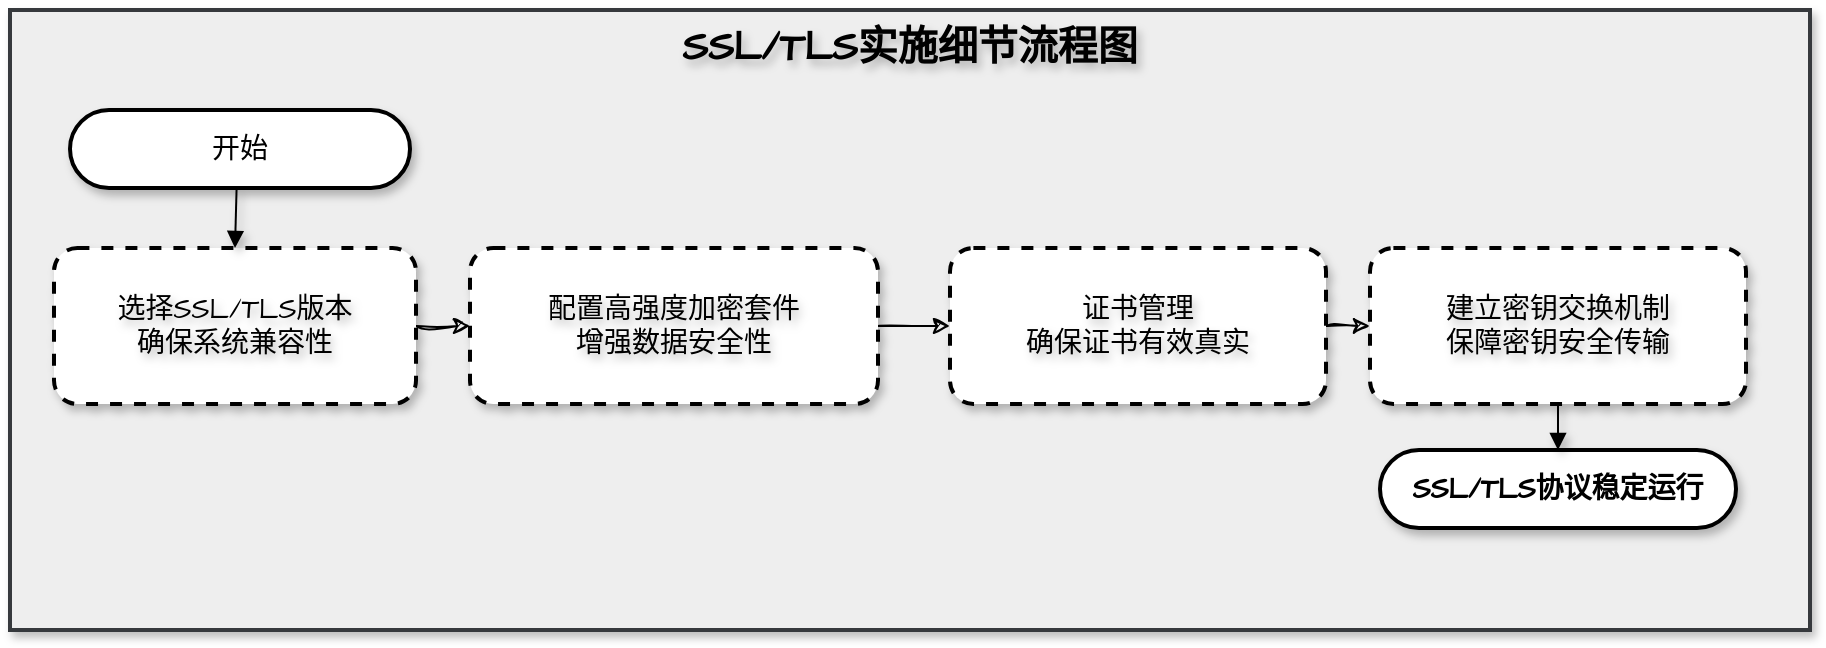 <mxfile version="26.2.12">
  <diagram id="C5RBs43oDa-KdzZeNtuy" name="Page-1">
    <mxGraphModel dx="1044" dy="1799" grid="1" gridSize="10" guides="1" tooltips="1" connect="1" arrows="1" fold="1" page="1" pageScale="1" pageWidth="827" pageHeight="1169" math="0" shadow="0">
      <root>
        <mxCell id="WIyWlLk6GJQsqaUBKTNV-0" />
        <mxCell id="WIyWlLk6GJQsqaUBKTNV-1" parent="WIyWlLk6GJQsqaUBKTNV-0" />
        <mxCell id="42EEFeFm0QrcEyeCjbr3-77" value="SSL/TLS实施细节流程图" style="whiteSpace=wrap;strokeWidth=2;hachureGap=4;fontFamily=Architects Daughter;fontSource=https%3A%2F%2Ffonts.googleapis.com%2Fcss%3Ffamily%3DArchitects%2BDaughter;shadow=1;fontSize=20;fillColor=#eeeeee;textShadow=1;strokeColor=#36393d;verticalAlign=top;fontStyle=1" vertex="1" parent="WIyWlLk6GJQsqaUBKTNV-1">
          <mxGeometry x="10" y="-10" width="900" height="310" as="geometry" />
        </mxCell>
        <mxCell id="42EEFeFm0QrcEyeCjbr3-62" value="开始" style="rounded=1;whiteSpace=wrap;arcSize=50;strokeWidth=2;hachureGap=4;fontFamily=Architects Daughter;fontSource=https%3A%2F%2Ffonts.googleapis.com%2Fcss%3Ffamily%3DArchitects%2BDaughter;shadow=1;fontSize=14;" vertex="1" parent="WIyWlLk6GJQsqaUBKTNV-1">
          <mxGeometry x="40" y="40" width="170" height="39" as="geometry" />
        </mxCell>
        <mxCell id="42EEFeFm0QrcEyeCjbr3-73" style="edgeStyle=orthogonalEdgeStyle;rounded=0;sketch=1;hachureGap=4;jiggle=2;curveFitting=1;orthogonalLoop=1;jettySize=auto;html=1;exitX=1;exitY=0.5;exitDx=0;exitDy=0;entryX=0;entryY=0.5;entryDx=0;entryDy=0;fontFamily=Architects Daughter;fontSource=https%3A%2F%2Ffonts.googleapis.com%2Fcss%3Ffamily%3DArchitects%2BDaughter;" edge="1" parent="WIyWlLk6GJQsqaUBKTNV-1" source="42EEFeFm0QrcEyeCjbr3-63" target="42EEFeFm0QrcEyeCjbr3-64">
          <mxGeometry relative="1" as="geometry" />
        </mxCell>
        <mxCell id="42EEFeFm0QrcEyeCjbr3-63" value="选择SSL/TLS版本&#xa;确保系统兼容性" style="whiteSpace=wrap;strokeWidth=2;hachureGap=4;fontFamily=Architects Daughter;fontSource=https%3A%2F%2Ffonts.googleapis.com%2Fcss%3Ffamily%3DArchitects%2BDaughter;shadow=1;fontSize=14;textShadow=1;labelBorderColor=none;labelBackgroundColor=none;dashed=1;gradientColor=none;rounded=1;" vertex="1" parent="WIyWlLk6GJQsqaUBKTNV-1">
          <mxGeometry x="32" y="109" width="181" height="78" as="geometry" />
        </mxCell>
        <mxCell id="42EEFeFm0QrcEyeCjbr3-74" style="edgeStyle=orthogonalEdgeStyle;rounded=0;sketch=1;hachureGap=4;jiggle=2;curveFitting=1;orthogonalLoop=1;jettySize=auto;html=1;exitX=1;exitY=0.5;exitDx=0;exitDy=0;entryX=0;entryY=0.5;entryDx=0;entryDy=0;fontFamily=Architects Daughter;fontSource=https%3A%2F%2Ffonts.googleapis.com%2Fcss%3Ffamily%3DArchitects%2BDaughter;" edge="1" parent="WIyWlLk6GJQsqaUBKTNV-1" source="42EEFeFm0QrcEyeCjbr3-64" target="42EEFeFm0QrcEyeCjbr3-65">
          <mxGeometry relative="1" as="geometry" />
        </mxCell>
        <mxCell id="42EEFeFm0QrcEyeCjbr3-64" value="配置高强度加密套件&#xa;增强数据安全性" style="whiteSpace=wrap;strokeWidth=2;hachureGap=4;fontFamily=Architects Daughter;fontSource=https%3A%2F%2Ffonts.googleapis.com%2Fcss%3Ffamily%3DArchitects%2BDaughter;shadow=1;fontSize=14;textShadow=1;labelBorderColor=none;labelBackgroundColor=none;dashed=1;gradientColor=none;rounded=1;" vertex="1" parent="WIyWlLk6GJQsqaUBKTNV-1">
          <mxGeometry x="240" y="109" width="204" height="78" as="geometry" />
        </mxCell>
        <mxCell id="42EEFeFm0QrcEyeCjbr3-75" style="edgeStyle=orthogonalEdgeStyle;rounded=0;sketch=1;hachureGap=4;jiggle=2;curveFitting=1;orthogonalLoop=1;jettySize=auto;html=1;exitX=1;exitY=0.5;exitDx=0;exitDy=0;entryX=0;entryY=0.5;entryDx=0;entryDy=0;fontFamily=Architects Daughter;fontSource=https%3A%2F%2Ffonts.googleapis.com%2Fcss%3Ffamily%3DArchitects%2BDaughter;" edge="1" parent="WIyWlLk6GJQsqaUBKTNV-1" source="42EEFeFm0QrcEyeCjbr3-65" target="42EEFeFm0QrcEyeCjbr3-66">
          <mxGeometry relative="1" as="geometry" />
        </mxCell>
        <mxCell id="42EEFeFm0QrcEyeCjbr3-65" value="证书管理&#xa;确保证书有效真实" style="whiteSpace=wrap;strokeWidth=2;hachureGap=4;fontFamily=Architects Daughter;fontSource=https%3A%2F%2Ffonts.googleapis.com%2Fcss%3Ffamily%3DArchitects%2BDaughter;shadow=1;fontSize=14;textShadow=1;labelBorderColor=none;labelBackgroundColor=none;dashed=1;gradientColor=none;rounded=1;" vertex="1" parent="WIyWlLk6GJQsqaUBKTNV-1">
          <mxGeometry x="480" y="109" width="188" height="78" as="geometry" />
        </mxCell>
        <mxCell id="42EEFeFm0QrcEyeCjbr3-66" value="建立密钥交换机制&#xa;保障密钥安全传输" style="whiteSpace=wrap;strokeWidth=2;hachureGap=4;fontFamily=Architects Daughter;fontSource=https%3A%2F%2Ffonts.googleapis.com%2Fcss%3Ffamily%3DArchitects%2BDaughter;shadow=1;fontSize=14;textShadow=1;labelBorderColor=none;labelBackgroundColor=none;dashed=1;gradientColor=none;rounded=1;" vertex="1" parent="WIyWlLk6GJQsqaUBKTNV-1">
          <mxGeometry x="690" y="109" width="188" height="78" as="geometry" />
        </mxCell>
        <mxCell id="42EEFeFm0QrcEyeCjbr3-67" value="SSL/TLS协议稳定运行" style="rounded=1;whiteSpace=wrap;arcSize=50;strokeWidth=2;hachureGap=4;fontFamily=Architects Daughter;fontSource=https%3A%2F%2Ffonts.googleapis.com%2Fcss%3Ffamily%3DArchitects%2BDaughter;shadow=1;fontStyle=1;fontSize=14;" vertex="1" parent="WIyWlLk6GJQsqaUBKTNV-1">
          <mxGeometry x="695" y="210" width="178" height="39" as="geometry" />
        </mxCell>
        <mxCell id="42EEFeFm0QrcEyeCjbr3-68" value="" style="curved=1;startArrow=none;endArrow=block;exitX=0.49;exitY=1;entryX=0.5;entryY=0;rounded=0;hachureGap=4;fontFamily=Architects Daughter;fontSource=https%3A%2F%2Ffonts.googleapis.com%2Fcss%3Ffamily%3DArchitects%2BDaughter;shadow=1;" edge="1" parent="WIyWlLk6GJQsqaUBKTNV-1" source="42EEFeFm0QrcEyeCjbr3-62" target="42EEFeFm0QrcEyeCjbr3-63">
          <mxGeometry relative="1" as="geometry">
            <Array as="points" />
          </mxGeometry>
        </mxCell>
        <mxCell id="42EEFeFm0QrcEyeCjbr3-72" value="" style="curved=1;startArrow=none;endArrow=block;exitX=0.5;exitY=1;entryX=0.5;entryY=0;rounded=0;hachureGap=4;fontFamily=Architects Daughter;fontSource=https%3A%2F%2Ffonts.googleapis.com%2Fcss%3Ffamily%3DArchitects%2BDaughter;shadow=1;" edge="1" parent="WIyWlLk6GJQsqaUBKTNV-1" source="42EEFeFm0QrcEyeCjbr3-66" target="42EEFeFm0QrcEyeCjbr3-67">
          <mxGeometry relative="1" as="geometry">
            <Array as="points" />
          </mxGeometry>
        </mxCell>
      </root>
    </mxGraphModel>
  </diagram>
</mxfile>
